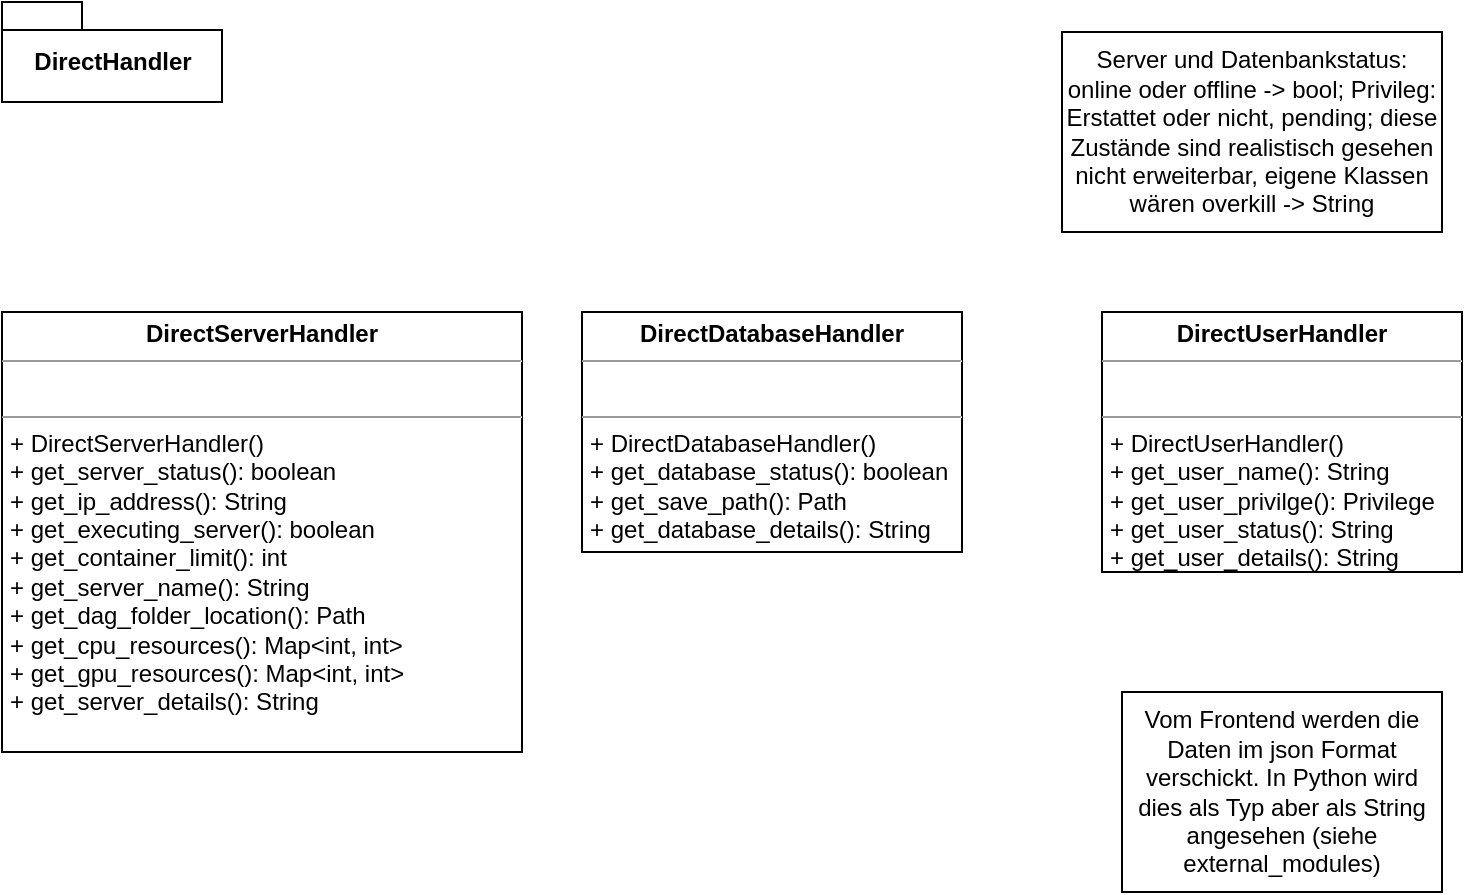 <mxfile version="15.8.7" type="device"><diagram id="C5RBs43oDa-KdzZeNtuy" name="Page-1"><mxGraphModel dx="1106" dy="778" grid="1" gridSize="10" guides="1" tooltips="1" connect="1" arrows="1" fold="1" page="1" pageScale="1" pageWidth="827" pageHeight="1169" math="0" shadow="0"><root><mxCell id="WIyWlLk6GJQsqaUBKTNV-0"/><mxCell id="WIyWlLk6GJQsqaUBKTNV-1" parent="WIyWlLk6GJQsqaUBKTNV-0"/><mxCell id="eIQceNs1QsFLlda-77z3-5" value="&lt;p style=&quot;margin: 0px ; margin-top: 4px ; text-align: center&quot;&gt;&lt;b&gt;DirectServerHandler&lt;/b&gt;&lt;/p&gt;&lt;hr size=&quot;1&quot;&gt;&lt;p style=&quot;margin: 0px ; margin-left: 4px&quot;&gt;&lt;br&gt;&lt;/p&gt;&lt;hr size=&quot;1&quot;&gt;&lt;p style=&quot;margin: 0px ; margin-left: 4px&quot;&gt;+ DirectServerHandler()&lt;/p&gt;&lt;p style=&quot;margin: 0px ; margin-left: 4px&quot;&gt;+ get_server_status(): boolean&lt;/p&gt;&lt;p style=&quot;margin: 0px ; margin-left: 4px&quot;&gt;+ get_ip_address(): String&lt;/p&gt;&lt;p style=&quot;margin: 0px ; margin-left: 4px&quot;&gt;+ get_executing_server(): boolean&lt;/p&gt;&lt;p style=&quot;margin: 0px ; margin-left: 4px&quot;&gt;+ get_container_limit(): int&lt;/p&gt;&lt;p style=&quot;margin: 0px ; margin-left: 4px&quot;&gt;+ get_server_name(): String&lt;/p&gt;&lt;p style=&quot;margin: 0px ; margin-left: 4px&quot;&gt;+ get_dag_folder_location(): Path&lt;/p&gt;&lt;p style=&quot;margin: 0px ; margin-left: 4px&quot;&gt;+ get_cpu_resources(): Map&amp;lt;int, int&amp;gt;&lt;/p&gt;&lt;p style=&quot;margin: 0px ; margin-left: 4px&quot;&gt;+ get_gpu_resources(): Map&amp;lt;int, int&amp;gt;&lt;/p&gt;&lt;p style=&quot;margin: 0px ; margin-left: 4px&quot;&gt;+ get_server_details(): String&lt;/p&gt;" style="verticalAlign=top;align=left;overflow=fill;fontSize=12;fontFamily=Helvetica;html=1;" parent="WIyWlLk6GJQsqaUBKTNV-1" vertex="1"><mxGeometry x="40" y="180" width="260" height="220" as="geometry"/></mxCell><mxCell id="eIQceNs1QsFLlda-77z3-6" value="&lt;p style=&quot;margin: 0px ; margin-top: 4px ; text-align: center&quot;&gt;&lt;b&gt;DirectDatabaseHandler&lt;/b&gt;&lt;/p&gt;&lt;hr size=&quot;1&quot;&gt;&lt;p style=&quot;margin: 0px ; margin-left: 4px&quot;&gt;&lt;br&gt;&lt;/p&gt;&lt;hr size=&quot;1&quot;&gt;&lt;p style=&quot;margin: 0px ; margin-left: 4px&quot;&gt;+ DirectDatabaseHandler()&lt;/p&gt;&lt;p style=&quot;margin: 0px ; margin-left: 4px&quot;&gt;+ get_database_status(): boolean&lt;/p&gt;&lt;p style=&quot;margin: 0px ; margin-left: 4px&quot;&gt;+ get_save_path(): Path&lt;/p&gt;&lt;p style=&quot;margin: 0px ; margin-left: 4px&quot;&gt;+ get_database_details(): String&lt;/p&gt;&lt;p style=&quot;margin: 0px ; margin-left: 4px&quot;&gt;&lt;br&gt;&lt;/p&gt;" style="verticalAlign=top;align=left;overflow=fill;fontSize=12;fontFamily=Helvetica;html=1;" parent="WIyWlLk6GJQsqaUBKTNV-1" vertex="1"><mxGeometry x="330" y="180" width="190" height="120" as="geometry"/></mxCell><mxCell id="a4-AMWB2byOSu8fP_z66-1" value="DirectHandler" style="shape=folder;fontStyle=1;spacingTop=10;tabWidth=40;tabHeight=14;tabPosition=left;html=1;" parent="WIyWlLk6GJQsqaUBKTNV-1" vertex="1"><mxGeometry x="40" y="25" width="110" height="50" as="geometry"/></mxCell><mxCell id="a4-AMWB2byOSu8fP_z66-2" value="&lt;p style=&quot;margin: 0px ; margin-top: 4px ; text-align: center&quot;&gt;&lt;b&gt;DirectUserHandler&lt;/b&gt;&lt;/p&gt;&lt;hr size=&quot;1&quot;&gt;&lt;p style=&quot;margin: 0px ; margin-left: 4px&quot;&gt;&lt;br&gt;&lt;/p&gt;&lt;hr size=&quot;1&quot;&gt;&lt;p style=&quot;margin: 0px ; margin-left: 4px&quot;&gt;+ DirectUserHandler()&lt;/p&gt;&lt;p style=&quot;margin: 0px ; margin-left: 4px&quot;&gt;+ get_user_name(): String&lt;/p&gt;&lt;p style=&quot;margin: 0px ; margin-left: 4px&quot;&gt;+ get_user_privilge(): Privilege&lt;/p&gt;&lt;p style=&quot;margin: 0px ; margin-left: 4px&quot;&gt;+ get_user_status(): String&lt;/p&gt;&lt;p style=&quot;margin: 0px ; margin-left: 4px&quot;&gt;+ get_user_details(): String&lt;/p&gt;" style="verticalAlign=top;align=left;overflow=fill;fontSize=12;fontFamily=Helvetica;html=1;" parent="WIyWlLk6GJQsqaUBKTNV-1" vertex="1"><mxGeometry x="590" y="180" width="180" height="130" as="geometry"/></mxCell><mxCell id="a4-AMWB2byOSu8fP_z66-3" value="Server und Datenbankstatus: online oder offline -&amp;gt; bool; Privileg: Erstattet oder nicht, pending; diese Zustände sind realistisch gesehen nicht erweiterbar, eigene Klassen wären overkill -&amp;gt; String" style="rounded=0;whiteSpace=wrap;html=1;" parent="WIyWlLk6GJQsqaUBKTNV-1" vertex="1"><mxGeometry x="570" y="40" width="190" height="100" as="geometry"/></mxCell><mxCell id="FFGY1-abeVhk3sW89LI7-0" value="Vom Frontend werden die Daten im json Format verschickt. In Python wird dies als Typ aber als String angesehen (siehe external_modules)" style="rounded=0;whiteSpace=wrap;html=1;" vertex="1" parent="WIyWlLk6GJQsqaUBKTNV-1"><mxGeometry x="600" y="370" width="160" height="100" as="geometry"/></mxCell></root></mxGraphModel></diagram></mxfile>